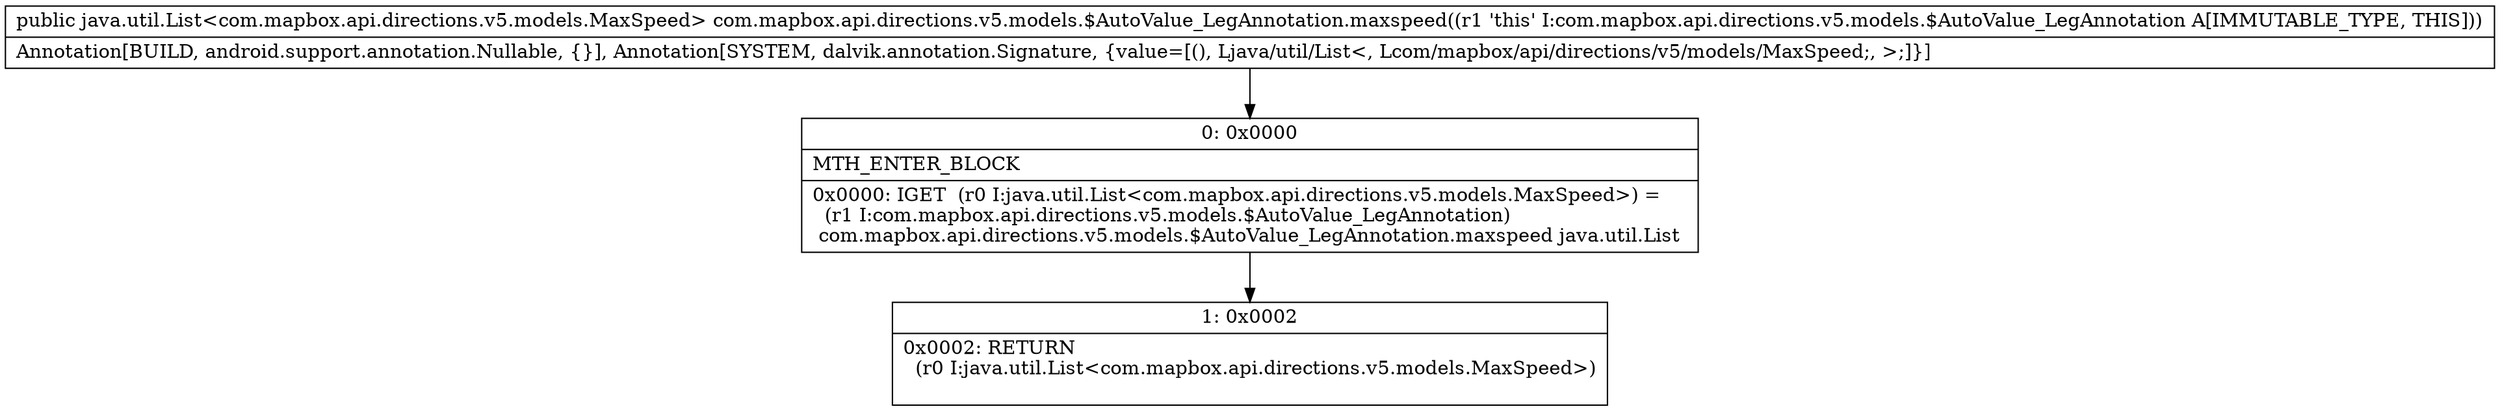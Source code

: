 digraph "CFG forcom.mapbox.api.directions.v5.models.$AutoValue_LegAnnotation.maxspeed()Ljava\/util\/List;" {
Node_0 [shape=record,label="{0\:\ 0x0000|MTH_ENTER_BLOCK\l|0x0000: IGET  (r0 I:java.util.List\<com.mapbox.api.directions.v5.models.MaxSpeed\>) = \l  (r1 I:com.mapbox.api.directions.v5.models.$AutoValue_LegAnnotation)\l com.mapbox.api.directions.v5.models.$AutoValue_LegAnnotation.maxspeed java.util.List \l}"];
Node_1 [shape=record,label="{1\:\ 0x0002|0x0002: RETURN  \l  (r0 I:java.util.List\<com.mapbox.api.directions.v5.models.MaxSpeed\>)\l \l}"];
MethodNode[shape=record,label="{public java.util.List\<com.mapbox.api.directions.v5.models.MaxSpeed\> com.mapbox.api.directions.v5.models.$AutoValue_LegAnnotation.maxspeed((r1 'this' I:com.mapbox.api.directions.v5.models.$AutoValue_LegAnnotation A[IMMUTABLE_TYPE, THIS]))  | Annotation[BUILD, android.support.annotation.Nullable, \{\}], Annotation[SYSTEM, dalvik.annotation.Signature, \{value=[(), Ljava\/util\/List\<, Lcom\/mapbox\/api\/directions\/v5\/models\/MaxSpeed;, \>;]\}]\l}"];
MethodNode -> Node_0;
Node_0 -> Node_1;
}

